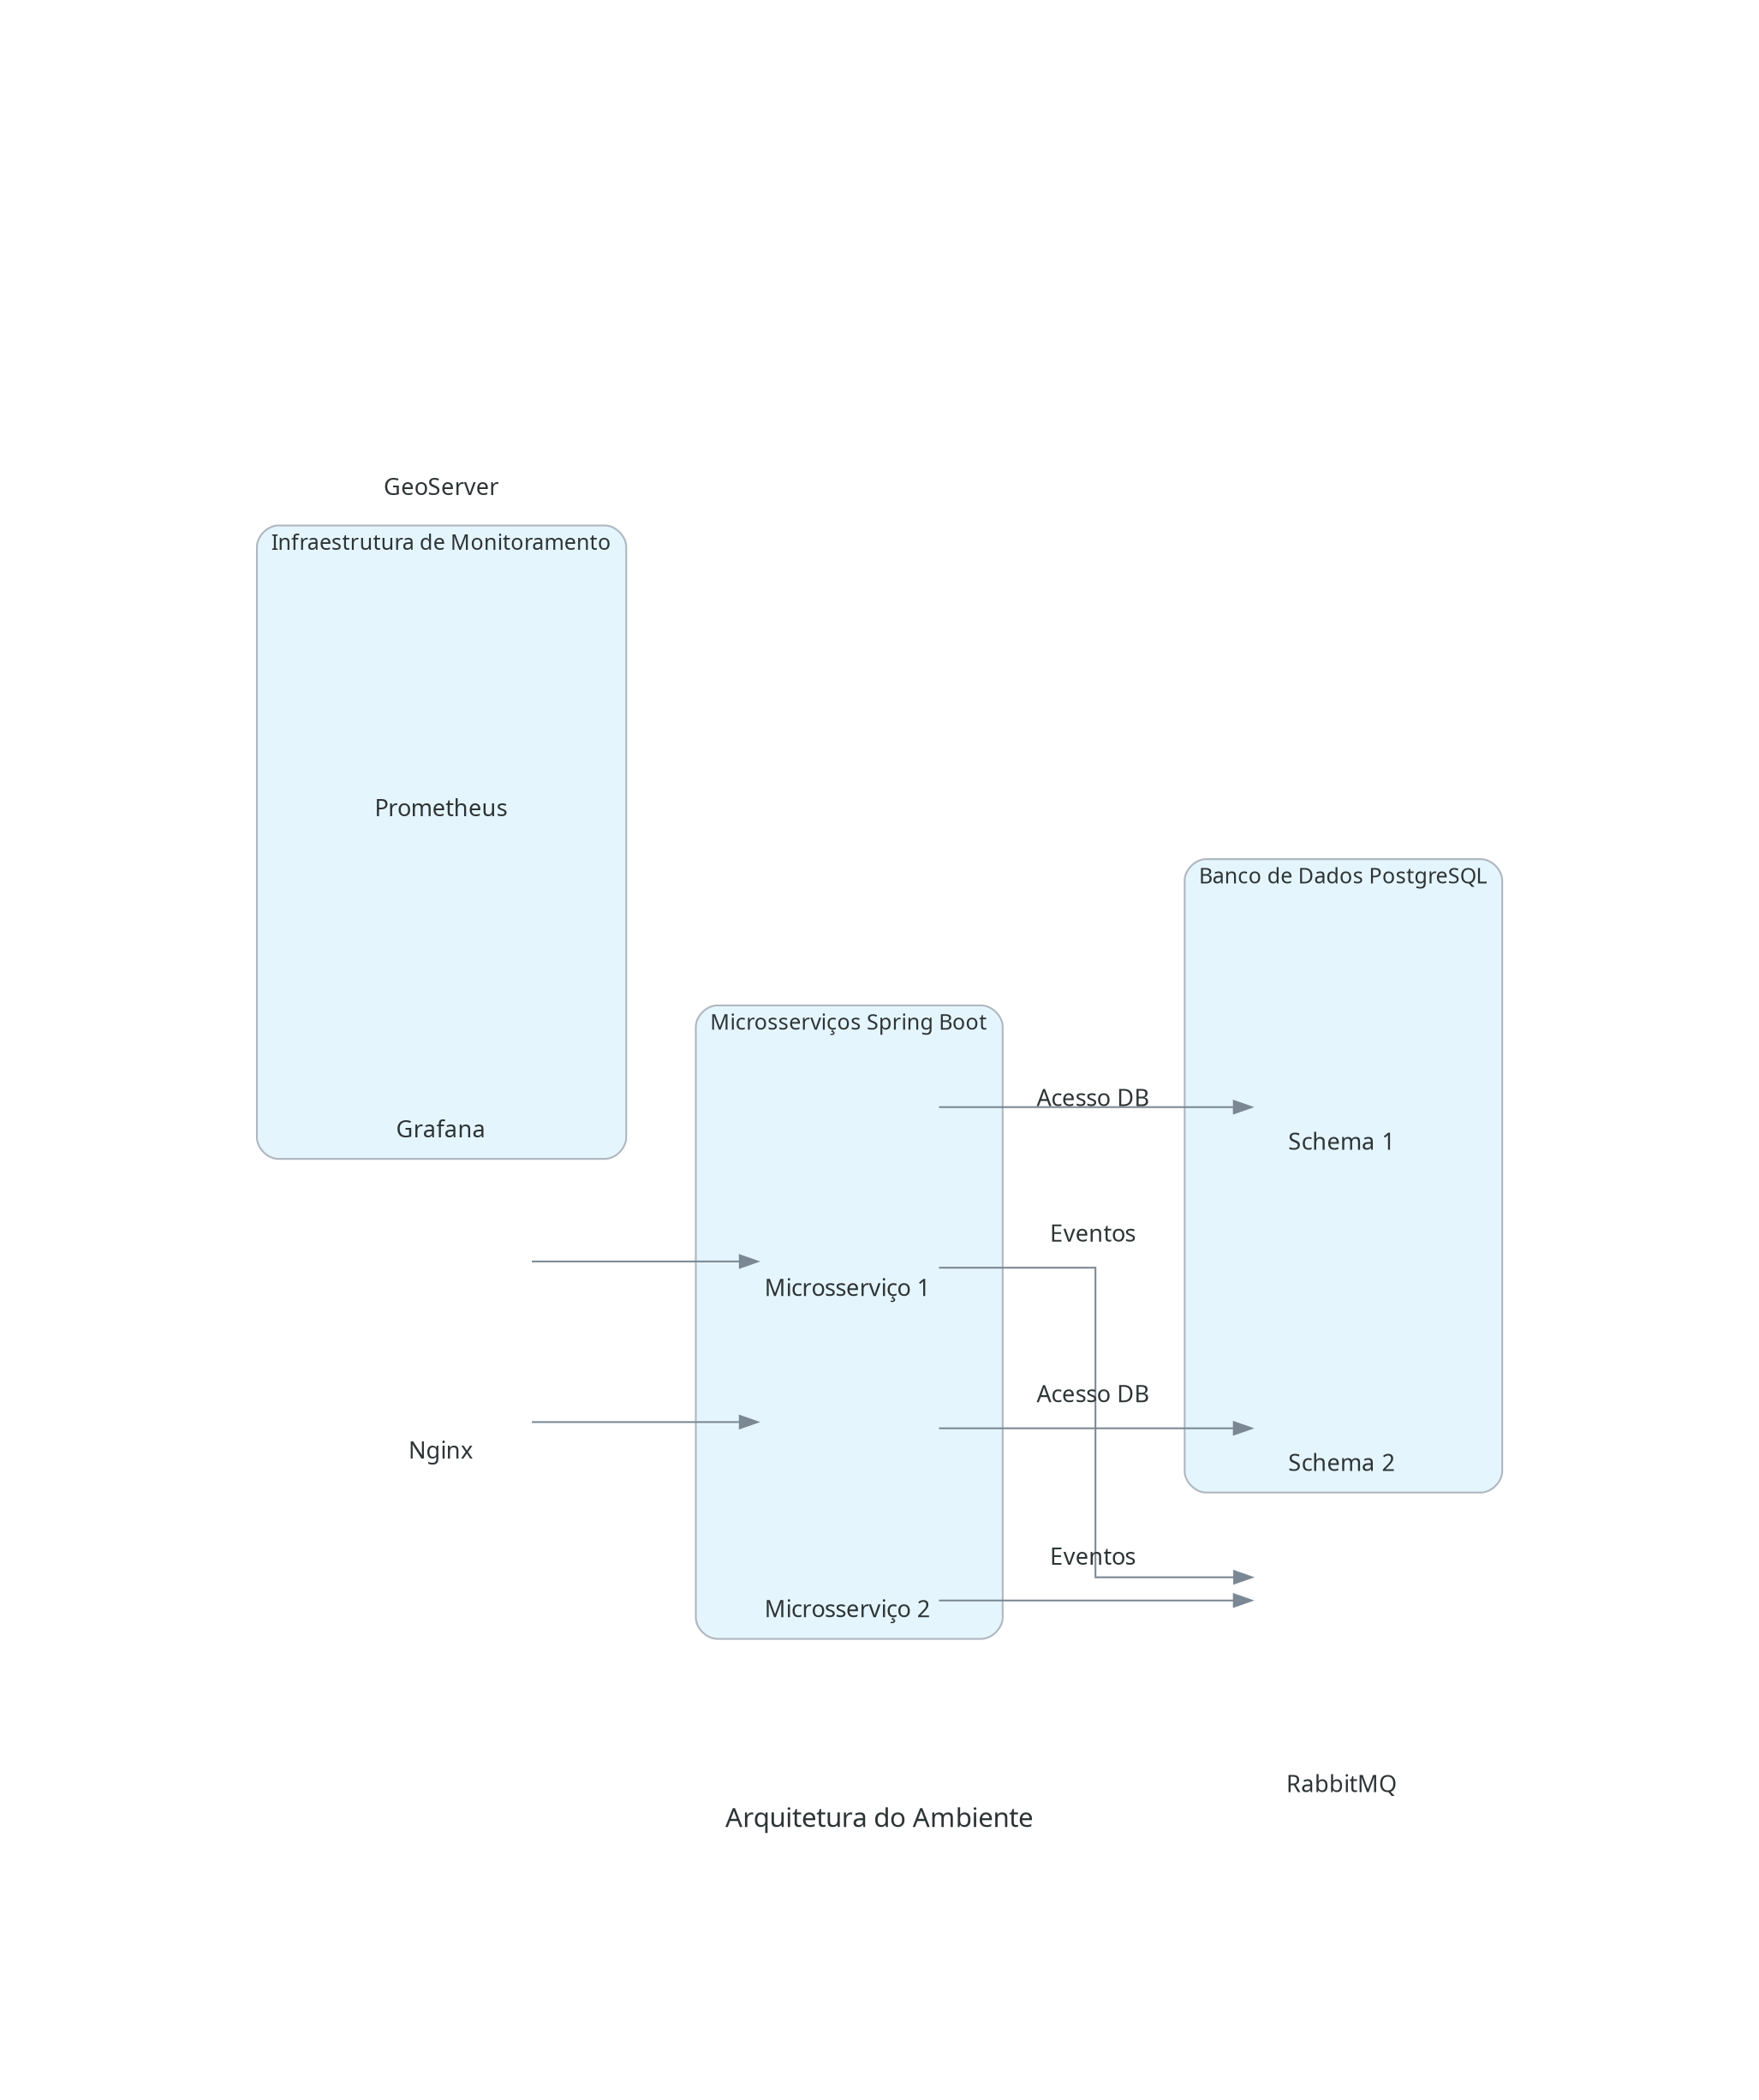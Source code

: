 digraph "Arquitetura do Ambiente" {
	graph [bb="0,0,723.5,891.8",
		fontcolor="#2D3436",
		fontname="Sans-Serif",
		fontsize=15,
		label="Arquitetura do Ambiente",
		lheight=0.25,
		lp="361.75,13",
		lwidth=2.59,
		nodesep=0.60,
		pad=2.0,
		rankdir=LR,
		ranksep=0.75,
		splines=ortho
	];
	node [fixedsize=true,
		fontcolor="#2D3436",
		fontname="Sans-Serif",
		fontsize=13,
		height=1.4,
		imagescale=true,
		label="\N",
		labelloc=b,
		shape=box,
		style=rounded,
		width=1.4
	];
	edge [color="#7B8894"];
	subgraph "cluster_Microsserviços Spring Boot" {
		graph [bb="253.75,118.4,430.25,473.4",
			bgcolor="#E5F5FD",
			fontname="Sans-Serif",
			fontsize=12,
			label="Microsserviços Spring Boot",
			labeljust=l,
			lheight=0.20,
			lp="342,462.27",
			lwidth=2.23,
			pencolor="#AEB6BE",
			rankdir=LR,
			shape=box,
			style=rounded
		];
		a186c0fb028843f9af1f56dd7f712331	[height=1.9,
			image="C:\Users\Benefrancis\Desktop\Arquitetura\diagram-as-a-code\venv\Lib\site-packages\resources/programming/framework\spring.png",
			label="Microsserviço 1",
			pos="341.5,374.4",
			shape=none];
		"6fd144408584458baf4c4d69d302b84f"	[height=1.9,
			image="C:\Users\Benefrancis\Desktop\Arquitetura\diagram-as-a-code\venv\Lib\site-packages\resources/programming/framework\spring.png",
			label="Microsserviço 2",
			pos="341.5,194.4",
			shape=none];
	}
	subgraph "cluster_Banco de Dados PostgreSQL" {
		graph [bb="538,198.4,723.5,553.4",
			bgcolor="#E5F5FD",
			fontname="Sans-Serif",
			fontsize=12,
			label="Banco de Dados PostgreSQL",
			labeljust=l,
			lheight=0.20,
			lp="630.75,542.27",
			lwidth=2.35,
			pencolor="#AEB6BE",
			rankdir=LR,
			shape=box,
			style=rounded
		];
		fb2ca39c8126477b9b49cca975047879	[height=1.9,
			image="C:\Users\Benefrancis\Desktop\Arquitetura\diagram-as-a-code\venv\Lib\site-packages\resources/onprem/database\postgresql.png",
			label="Schema 1",
			pos="630.25,454.4",
			shape=none];
		e653230c6be241e999e82120adce3dcd	[height=1.9,
			image="C:\Users\Benefrancis\Desktop\Arquitetura\diagram-as-a-code\venv\Lib\site-packages\resources/onprem/database\postgresql.png",
			label="Schema 2",
			pos="630.25,274.4",
			shape=none];
	}
	subgraph "cluster_Infraestrutura de Monitoramento" {
		graph [bb="0,387.4,214.75,742.4",
			bgcolor="#E5F5FD",
			fontname="Sans-Serif",
			fontsize=12,
			label="Infraestrutura de Monitoramento",
			labeljust=l,
			lheight=0.20,
			lp="107.38,731.27",
			lwidth=2.76,
			pencolor="#AEB6BE",
			rankdir=LR,
			shape=box,
			style=rounded
		];
		"8f403f84d98e407a937f8e1841700ee0"	[height=1.9,
			image="C:\Users\Benefrancis\Desktop\Arquitetura\diagram-as-a-code\venv\Lib\site-packages\resources/onprem/monitoring\prometheus.png",
			label=Prometheus,
			pos="106.88,463.4",
			shape=none];
		"7ac0191fd7964c1fb39976f1274fbe85"	[height=1.9,
			image="C:\Users\Benefrancis\Desktop\Arquitetura\diagram-as-a-code\venv\Lib\site-packages\resources/onprem/monitoring\grafana.png",
			label=Grafana,
			pos="106.88,643.4",
			shape=none];
	}
	a25047a650474a178f8bb7736fac1a21	[height=1.9,
		image="C:\Users\Benefrancis\Desktop\Arquitetura\diagram-as-a-code\venv\Lib\site-packages\resources/onprem/network\nginx.png",
		label=Nginx,
		pos="106.88,283.4",
		shape=none];
	a25047a650474a178f8bb7736fac1a21 -> a186c0fb028843f9af1f56dd7f712331	[dir=forward,
		fontcolor="#2D3436",
		fontname="Sans-Serif",
		fontsize=13,
		pos="e,291.25,328.9 157.21,328.9 157.21,328.9 279.74,328.9 279.74,328.9"];
	a25047a650474a178f8bb7736fac1a21 -> "6fd144408584458baf4c4d69d302b84f"	[dir=forward,
		fontcolor="#2D3436",
		fontname="Sans-Serif",
		fontsize=13,
		pos="e,291.25,238.9 157.21,238.9 157.21,238.9 279.74,238.9 279.74,238.9"];
	a186c0fb028843f9af1f56dd7f712331 -> fb2ca39c8126477b9b49cca975047879	[dir=forward,
		fontcolor="#2D3436",
		fontname="Sans-Serif",
		fontsize=13,
		label="Acesso DB",
		lp="484.12,420.65",
		pos="e,580.05,414.4 391.8,414.4 391.8,414.4 568.53,414.4 568.53,414.4"];
	"56553e9491d44bd6b6607684889bb658"	[height=1.9,
		image="C:\Users\Benefrancis\Desktop\Arquitetura\diagram-as-a-code\venv\Lib\site-packages\resources/onprem/queue\rabbitmq.png",
		label=RabbitMQ,
		pos="630.25,94.4",
		shape=none];
	a186c0fb028843f9af1f56dd7f712331 -> "56553e9491d44bd6b6607684889bb658"	[dir=forward,
		fontcolor="#2D3436",
		fontname="Sans-Serif",
		fontsize=13,
		label=Eventos,
		lp="484.12,343.65",
		pos="e,580.03,150.53 391.86,324.4 433.39,324.4 485.5,324.4 485.5,324.4 485.5,324.4 485.5,150.53 485.5,150.53 485.5,150.53 568.52,150.53 \
568.52,150.53"];
	"6fd144408584458baf4c4d69d302b84f" -> e653230c6be241e999e82120adce3dcd	[dir=forward,
		fontcolor="#2D3436",
		fontname="Sans-Serif",
		fontsize=13,
		label="Acesso DB",
		lp="484.12,253.65",
		pos="e,580.05,234.4 391.8,234.4 391.8,234.4 568.53,234.4 568.53,234.4"];
	"6fd144408584458baf4c4d69d302b84f" -> "56553e9491d44bd6b6607684889bb658"	[dir=forward,
		fontcolor="#2D3436",
		fontname="Sans-Serif",
		fontsize=13,
		label=Eventos,
		lp="484.12,159.65",
		pos="e,580.05,138.27 391.8,138.27 391.8,138.27 568.53,138.27 568.53,138.27"];
	"07c8f66b5f584126898a2bb29909f150"	[height=1.9,
		image="/img/geoserver.png",
		label=GeoServer,
		pos="106.88,823.4",
		shape=none];
}
